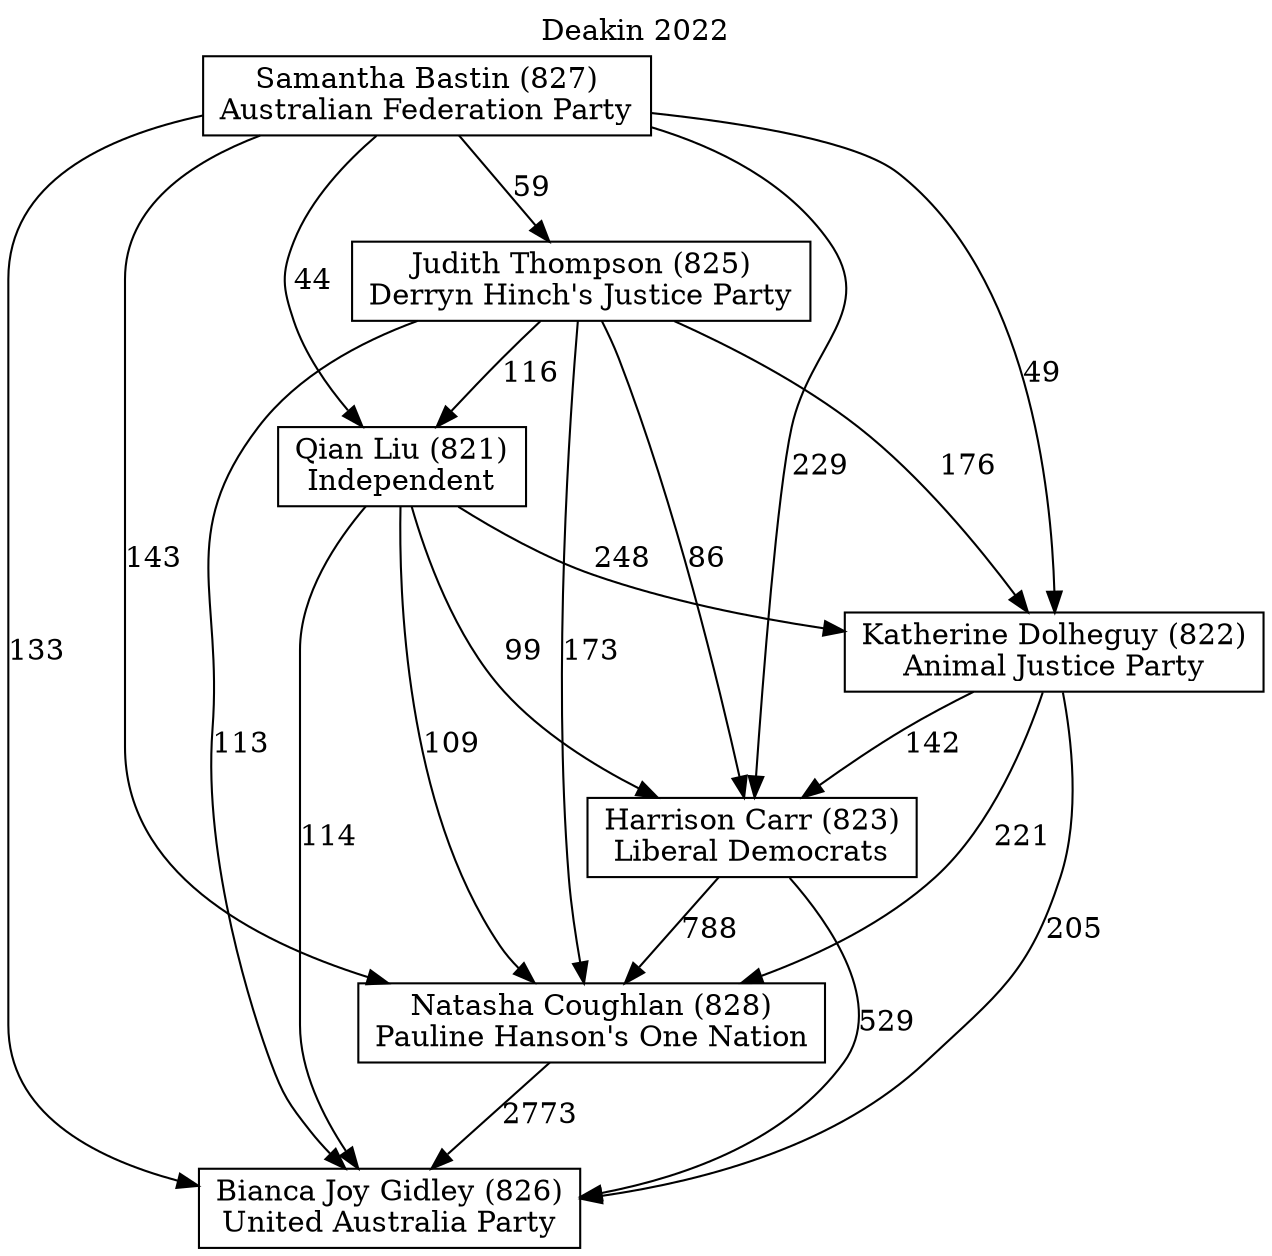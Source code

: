 // House preference flow
digraph "Bianca Joy Gidley (826)_Deakin_2022" {
	graph [label="Deakin 2022" labelloc=t mclimit=10]
	node [shape=box]
	"Bianca Joy Gidley (826)" [label="Bianca Joy Gidley (826)
United Australia Party"]
	"Natasha Coughlan (828)" [label="Natasha Coughlan (828)
Pauline Hanson's One Nation"]
	"Harrison Carr (823)" [label="Harrison Carr (823)
Liberal Democrats"]
	"Katherine Dolheguy (822)" [label="Katherine Dolheguy (822)
Animal Justice Party"]
	"Qian Liu (821)" [label="Qian Liu (821)
Independent"]
	"Judith Thompson (825)" [label="Judith Thompson (825)
Derryn Hinch's Justice Party"]
	"Samantha Bastin (827)" [label="Samantha Bastin (827)
Australian Federation Party"]
	"Natasha Coughlan (828)" -> "Bianca Joy Gidley (826)" [label=2773]
	"Harrison Carr (823)" -> "Natasha Coughlan (828)" [label=788]
	"Katherine Dolheguy (822)" -> "Harrison Carr (823)" [label=142]
	"Qian Liu (821)" -> "Katherine Dolheguy (822)" [label=248]
	"Judith Thompson (825)" -> "Qian Liu (821)" [label=116]
	"Samantha Bastin (827)" -> "Judith Thompson (825)" [label=59]
	"Harrison Carr (823)" -> "Bianca Joy Gidley (826)" [label=529]
	"Katherine Dolheguy (822)" -> "Bianca Joy Gidley (826)" [label=205]
	"Qian Liu (821)" -> "Bianca Joy Gidley (826)" [label=114]
	"Judith Thompson (825)" -> "Bianca Joy Gidley (826)" [label=113]
	"Samantha Bastin (827)" -> "Bianca Joy Gidley (826)" [label=133]
	"Samantha Bastin (827)" -> "Qian Liu (821)" [label=44]
	"Judith Thompson (825)" -> "Katherine Dolheguy (822)" [label=176]
	"Samantha Bastin (827)" -> "Katherine Dolheguy (822)" [label=49]
	"Qian Liu (821)" -> "Harrison Carr (823)" [label=99]
	"Judith Thompson (825)" -> "Harrison Carr (823)" [label=86]
	"Samantha Bastin (827)" -> "Harrison Carr (823)" [label=229]
	"Katherine Dolheguy (822)" -> "Natasha Coughlan (828)" [label=221]
	"Qian Liu (821)" -> "Natasha Coughlan (828)" [label=109]
	"Judith Thompson (825)" -> "Natasha Coughlan (828)" [label=173]
	"Samantha Bastin (827)" -> "Natasha Coughlan (828)" [label=143]
}
